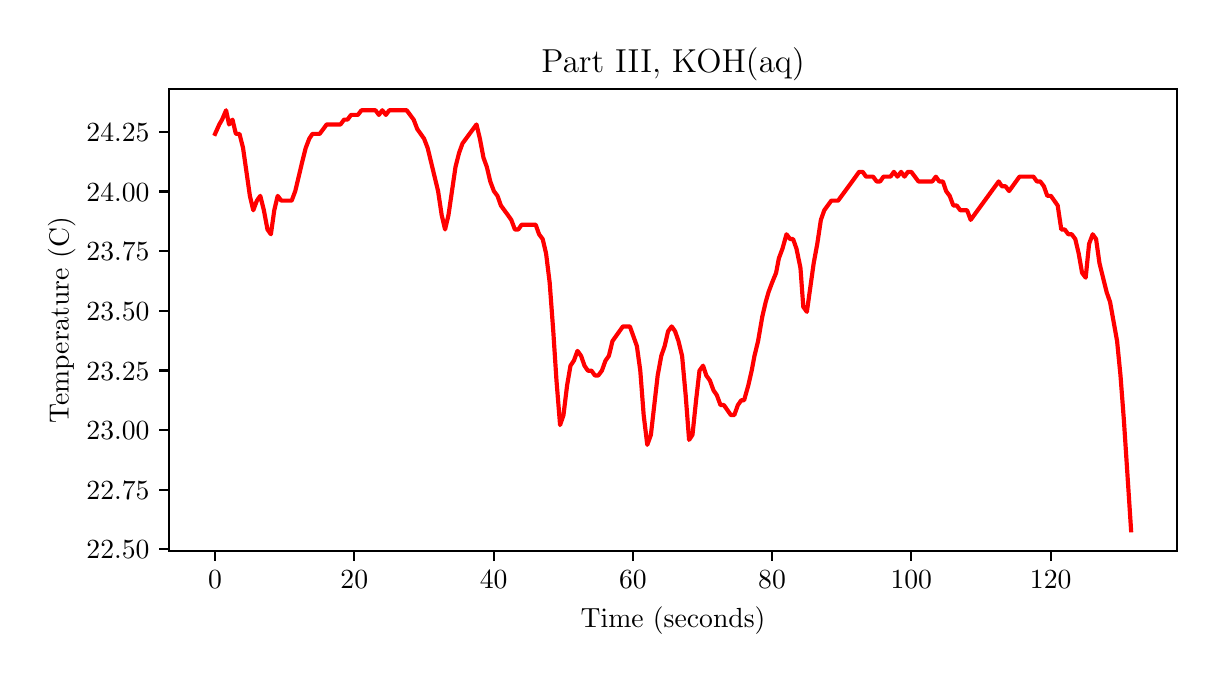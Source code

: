 \begingroup%
\makeatletter%
\begin{pgfpicture}%
\pgfpathrectangle{\pgfpointorigin}{\pgfqpoint{5.846in}{3.133in}}%
\pgfusepath{use as bounding box, clip}%
\begin{pgfscope}%
\pgfsetbuttcap%
\pgfsetmiterjoin%
\definecolor{currentfill}{rgb}{1.0,1.0,1.0}%
\pgfsetfillcolor{currentfill}%
\pgfsetlinewidth{0.0pt}%
\definecolor{currentstroke}{rgb}{1.0,1.0,1.0}%
\pgfsetstrokecolor{currentstroke}%
\pgfsetdash{}{0pt}%
\pgfpathmoveto{\pgfqpoint{0.0in}{0.0in}}%
\pgfpathlineto{\pgfqpoint{5.846in}{0.0in}}%
\pgfpathlineto{\pgfqpoint{5.846in}{3.133in}}%
\pgfpathlineto{\pgfqpoint{0.0in}{3.133in}}%
\pgfpathclose%
\pgfusepath{fill}%
\end{pgfscope}%
\begin{pgfscope}%
\pgfsetbuttcap%
\pgfsetmiterjoin%
\definecolor{currentfill}{rgb}{1.0,1.0,1.0}%
\pgfsetfillcolor{currentfill}%
\pgfsetlinewidth{0.0pt}%
\definecolor{currentstroke}{rgb}{0.0,0.0,0.0}%
\pgfsetstrokecolor{currentstroke}%
\pgfsetstrokeopacity{0.0}%
\pgfsetdash{}{0pt}%
\pgfpathmoveto{\pgfqpoint{0.708in}{0.515in}}%
\pgfpathlineto{\pgfqpoint{5.746in}{0.515in}}%
\pgfpathlineto{\pgfqpoint{5.746in}{2.825in}}%
\pgfpathlineto{\pgfqpoint{0.708in}{2.825in}}%
\pgfpathclose%
\pgfusepath{fill}%
\end{pgfscope}%
\begin{pgfscope}%
\pgfsetbuttcap%
\pgfsetroundjoin%
\definecolor{currentfill}{rgb}{0.0,0.0,0.0}%
\pgfsetfillcolor{currentfill}%
\pgfsetlinewidth{0.803pt}%
\definecolor{currentstroke}{rgb}{0.0,0.0,0.0}%
\pgfsetstrokecolor{currentstroke}%
\pgfsetdash{}{0pt}%
\pgfsys@defobject{currentmarker}{\pgfqpoint{0.0in}{-0.049in}}{\pgfqpoint{0.0in}{0.0in}}{%
\pgfpathmoveto{\pgfqpoint{0.0in}{0.0in}}%
\pgfpathlineto{\pgfqpoint{0.0in}{-0.049in}}%
\pgfusepath{stroke,fill}%
}%
\begin{pgfscope}%
\pgfsys@transformshift{0.937in}{0.515in}%
\pgfsys@useobject{currentmarker}{}%
\end{pgfscope}%
\end{pgfscope}%
\begin{pgfscope}%
\definecolor{textcolor}{rgb}{0.0,0.0,0.0}%
\pgfsetstrokecolor{textcolor}%
\pgfsetfillcolor{textcolor}%
\pgftext[x=0.937in,y=0.418in,,top]{\color{textcolor}\rmfamily\fontsize{10.0}{12.0}\selectfont \(\displaystyle 0\)}%
\end{pgfscope}%
\begin{pgfscope}%
\pgfsetbuttcap%
\pgfsetroundjoin%
\definecolor{currentfill}{rgb}{0.0,0.0,0.0}%
\pgfsetfillcolor{currentfill}%
\pgfsetlinewidth{0.803pt}%
\definecolor{currentstroke}{rgb}{0.0,0.0,0.0}%
\pgfsetstrokecolor{currentstroke}%
\pgfsetdash{}{0pt}%
\pgfsys@defobject{currentmarker}{\pgfqpoint{0.0in}{-0.049in}}{\pgfqpoint{0.0in}{0.0in}}{%
\pgfpathmoveto{\pgfqpoint{0.0in}{0.0in}}%
\pgfpathlineto{\pgfqpoint{0.0in}{-0.049in}}%
\pgfusepath{stroke,fill}%
}%
\begin{pgfscope}%
\pgfsys@transformshift{1.633in}{0.515in}%
\pgfsys@useobject{currentmarker}{}%
\end{pgfscope}%
\end{pgfscope}%
\begin{pgfscope}%
\definecolor{textcolor}{rgb}{0.0,0.0,0.0}%
\pgfsetstrokecolor{textcolor}%
\pgfsetfillcolor{textcolor}%
\pgftext[x=1.633in,y=0.418in,,top]{\color{textcolor}\rmfamily\fontsize{10.0}{12.0}\selectfont \(\displaystyle 20\)}%
\end{pgfscope}%
\begin{pgfscope}%
\pgfsetbuttcap%
\pgfsetroundjoin%
\definecolor{currentfill}{rgb}{0.0,0.0,0.0}%
\pgfsetfillcolor{currentfill}%
\pgfsetlinewidth{0.803pt}%
\definecolor{currentstroke}{rgb}{0.0,0.0,0.0}%
\pgfsetstrokecolor{currentstroke}%
\pgfsetdash{}{0pt}%
\pgfsys@defobject{currentmarker}{\pgfqpoint{0.0in}{-0.049in}}{\pgfqpoint{0.0in}{0.0in}}{%
\pgfpathmoveto{\pgfqpoint{0.0in}{0.0in}}%
\pgfpathlineto{\pgfqpoint{0.0in}{-0.049in}}%
\pgfusepath{stroke,fill}%
}%
\begin{pgfscope}%
\pgfsys@transformshift{2.33in}{0.515in}%
\pgfsys@useobject{currentmarker}{}%
\end{pgfscope}%
\end{pgfscope}%
\begin{pgfscope}%
\definecolor{textcolor}{rgb}{0.0,0.0,0.0}%
\pgfsetstrokecolor{textcolor}%
\pgfsetfillcolor{textcolor}%
\pgftext[x=2.33in,y=0.418in,,top]{\color{textcolor}\rmfamily\fontsize{10.0}{12.0}\selectfont \(\displaystyle 40\)}%
\end{pgfscope}%
\begin{pgfscope}%
\pgfsetbuttcap%
\pgfsetroundjoin%
\definecolor{currentfill}{rgb}{0.0,0.0,0.0}%
\pgfsetfillcolor{currentfill}%
\pgfsetlinewidth{0.803pt}%
\definecolor{currentstroke}{rgb}{0.0,0.0,0.0}%
\pgfsetstrokecolor{currentstroke}%
\pgfsetdash{}{0pt}%
\pgfsys@defobject{currentmarker}{\pgfqpoint{0.0in}{-0.049in}}{\pgfqpoint{0.0in}{0.0in}}{%
\pgfpathmoveto{\pgfqpoint{0.0in}{0.0in}}%
\pgfpathlineto{\pgfqpoint{0.0in}{-0.049in}}%
\pgfusepath{stroke,fill}%
}%
\begin{pgfscope}%
\pgfsys@transformshift{3.026in}{0.515in}%
\pgfsys@useobject{currentmarker}{}%
\end{pgfscope}%
\end{pgfscope}%
\begin{pgfscope}%
\definecolor{textcolor}{rgb}{0.0,0.0,0.0}%
\pgfsetstrokecolor{textcolor}%
\pgfsetfillcolor{textcolor}%
\pgftext[x=3.026in,y=0.418in,,top]{\color{textcolor}\rmfamily\fontsize{10.0}{12.0}\selectfont \(\displaystyle 60\)}%
\end{pgfscope}%
\begin{pgfscope}%
\pgfsetbuttcap%
\pgfsetroundjoin%
\definecolor{currentfill}{rgb}{0.0,0.0,0.0}%
\pgfsetfillcolor{currentfill}%
\pgfsetlinewidth{0.803pt}%
\definecolor{currentstroke}{rgb}{0.0,0.0,0.0}%
\pgfsetstrokecolor{currentstroke}%
\pgfsetdash{}{0pt}%
\pgfsys@defobject{currentmarker}{\pgfqpoint{0.0in}{-0.049in}}{\pgfqpoint{0.0in}{0.0in}}{%
\pgfpathmoveto{\pgfqpoint{0.0in}{0.0in}}%
\pgfpathlineto{\pgfqpoint{0.0in}{-0.049in}}%
\pgfusepath{stroke,fill}%
}%
\begin{pgfscope}%
\pgfsys@transformshift{3.722in}{0.515in}%
\pgfsys@useobject{currentmarker}{}%
\end{pgfscope}%
\end{pgfscope}%
\begin{pgfscope}%
\definecolor{textcolor}{rgb}{0.0,0.0,0.0}%
\pgfsetstrokecolor{textcolor}%
\pgfsetfillcolor{textcolor}%
\pgftext[x=3.722in,y=0.418in,,top]{\color{textcolor}\rmfamily\fontsize{10.0}{12.0}\selectfont \(\displaystyle 80\)}%
\end{pgfscope}%
\begin{pgfscope}%
\pgfsetbuttcap%
\pgfsetroundjoin%
\definecolor{currentfill}{rgb}{0.0,0.0,0.0}%
\pgfsetfillcolor{currentfill}%
\pgfsetlinewidth{0.803pt}%
\definecolor{currentstroke}{rgb}{0.0,0.0,0.0}%
\pgfsetstrokecolor{currentstroke}%
\pgfsetdash{}{0pt}%
\pgfsys@defobject{currentmarker}{\pgfqpoint{0.0in}{-0.049in}}{\pgfqpoint{0.0in}{0.0in}}{%
\pgfpathmoveto{\pgfqpoint{0.0in}{0.0in}}%
\pgfpathlineto{\pgfqpoint{0.0in}{-0.049in}}%
\pgfusepath{stroke,fill}%
}%
\begin{pgfscope}%
\pgfsys@transformshift{4.418in}{0.515in}%
\pgfsys@useobject{currentmarker}{}%
\end{pgfscope}%
\end{pgfscope}%
\begin{pgfscope}%
\definecolor{textcolor}{rgb}{0.0,0.0,0.0}%
\pgfsetstrokecolor{textcolor}%
\pgfsetfillcolor{textcolor}%
\pgftext[x=4.418in,y=0.418in,,top]{\color{textcolor}\rmfamily\fontsize{10.0}{12.0}\selectfont \(\displaystyle 100\)}%
\end{pgfscope}%
\begin{pgfscope}%
\pgfsetbuttcap%
\pgfsetroundjoin%
\definecolor{currentfill}{rgb}{0.0,0.0,0.0}%
\pgfsetfillcolor{currentfill}%
\pgfsetlinewidth{0.803pt}%
\definecolor{currentstroke}{rgb}{0.0,0.0,0.0}%
\pgfsetstrokecolor{currentstroke}%
\pgfsetdash{}{0pt}%
\pgfsys@defobject{currentmarker}{\pgfqpoint{0.0in}{-0.049in}}{\pgfqpoint{0.0in}{0.0in}}{%
\pgfpathmoveto{\pgfqpoint{0.0in}{0.0in}}%
\pgfpathlineto{\pgfqpoint{0.0in}{-0.049in}}%
\pgfusepath{stroke,fill}%
}%
\begin{pgfscope}%
\pgfsys@transformshift{5.115in}{0.515in}%
\pgfsys@useobject{currentmarker}{}%
\end{pgfscope}%
\end{pgfscope}%
\begin{pgfscope}%
\definecolor{textcolor}{rgb}{0.0,0.0,0.0}%
\pgfsetstrokecolor{textcolor}%
\pgfsetfillcolor{textcolor}%
\pgftext[x=5.115in,y=0.418in,,top]{\color{textcolor}\rmfamily\fontsize{10.0}{12.0}\selectfont \(\displaystyle 120\)}%
\end{pgfscope}%
\begin{pgfscope}%
\definecolor{textcolor}{rgb}{0.0,0.0,0.0}%
\pgfsetstrokecolor{textcolor}%
\pgfsetfillcolor{textcolor}%
\pgftext[x=3.227in,y=0.239in,,top]{\color{textcolor}\rmfamily\fontsize{10.0}{12.0}\selectfont Time (seconds)}%
\end{pgfscope}%
\begin{pgfscope}%
\pgfsetbuttcap%
\pgfsetroundjoin%
\definecolor{currentfill}{rgb}{0.0,0.0,0.0}%
\pgfsetfillcolor{currentfill}%
\pgfsetlinewidth{0.803pt}%
\definecolor{currentstroke}{rgb}{0.0,0.0,0.0}%
\pgfsetstrokecolor{currentstroke}%
\pgfsetdash{}{0pt}%
\pgfsys@defobject{currentmarker}{\pgfqpoint{-0.049in}{0.0in}}{\pgfqpoint{0.0in}{0.0in}}{%
\pgfpathmoveto{\pgfqpoint{0.0in}{0.0in}}%
\pgfpathlineto{\pgfqpoint{-0.049in}{0.0in}}%
\pgfusepath{stroke,fill}%
}%
\begin{pgfscope}%
\pgfsys@transformshift{0.708in}{0.525in}%
\pgfsys@useobject{currentmarker}{}%
\end{pgfscope}%
\end{pgfscope}%
\begin{pgfscope}%
\definecolor{textcolor}{rgb}{0.0,0.0,0.0}%
\pgfsetstrokecolor{textcolor}%
\pgfsetfillcolor{textcolor}%
\pgftext[x=0.294in,y=0.477in,left,base]{\color{textcolor}\rmfamily\fontsize{10.0}{12.0}\selectfont \(\displaystyle 22.50\)}%
\end{pgfscope}%
\begin{pgfscope}%
\pgfsetbuttcap%
\pgfsetroundjoin%
\definecolor{currentfill}{rgb}{0.0,0.0,0.0}%
\pgfsetfillcolor{currentfill}%
\pgfsetlinewidth{0.803pt}%
\definecolor{currentstroke}{rgb}{0.0,0.0,0.0}%
\pgfsetstrokecolor{currentstroke}%
\pgfsetdash{}{0pt}%
\pgfsys@defobject{currentmarker}{\pgfqpoint{-0.049in}{0.0in}}{\pgfqpoint{0.0in}{0.0in}}{%
\pgfpathmoveto{\pgfqpoint{0.0in}{0.0in}}%
\pgfpathlineto{\pgfqpoint{-0.049in}{0.0in}}%
\pgfusepath{stroke,fill}%
}%
\begin{pgfscope}%
\pgfsys@transformshift{0.708in}{0.823in}%
\pgfsys@useobject{currentmarker}{}%
\end{pgfscope}%
\end{pgfscope}%
\begin{pgfscope}%
\definecolor{textcolor}{rgb}{0.0,0.0,0.0}%
\pgfsetstrokecolor{textcolor}%
\pgfsetfillcolor{textcolor}%
\pgftext[x=0.294in,y=0.775in,left,base]{\color{textcolor}\rmfamily\fontsize{10.0}{12.0}\selectfont \(\displaystyle 22.75\)}%
\end{pgfscope}%
\begin{pgfscope}%
\pgfsetbuttcap%
\pgfsetroundjoin%
\definecolor{currentfill}{rgb}{0.0,0.0,0.0}%
\pgfsetfillcolor{currentfill}%
\pgfsetlinewidth{0.803pt}%
\definecolor{currentstroke}{rgb}{0.0,0.0,0.0}%
\pgfsetstrokecolor{currentstroke}%
\pgfsetdash{}{0pt}%
\pgfsys@defobject{currentmarker}{\pgfqpoint{-0.049in}{0.0in}}{\pgfqpoint{0.0in}{0.0in}}{%
\pgfpathmoveto{\pgfqpoint{0.0in}{0.0in}}%
\pgfpathlineto{\pgfqpoint{-0.049in}{0.0in}}%
\pgfusepath{stroke,fill}%
}%
\begin{pgfscope}%
\pgfsys@transformshift{0.708in}{1.121in}%
\pgfsys@useobject{currentmarker}{}%
\end{pgfscope}%
\end{pgfscope}%
\begin{pgfscope}%
\definecolor{textcolor}{rgb}{0.0,0.0,0.0}%
\pgfsetstrokecolor{textcolor}%
\pgfsetfillcolor{textcolor}%
\pgftext[x=0.294in,y=1.073in,left,base]{\color{textcolor}\rmfamily\fontsize{10.0}{12.0}\selectfont \(\displaystyle 23.00\)}%
\end{pgfscope}%
\begin{pgfscope}%
\pgfsetbuttcap%
\pgfsetroundjoin%
\definecolor{currentfill}{rgb}{0.0,0.0,0.0}%
\pgfsetfillcolor{currentfill}%
\pgfsetlinewidth{0.803pt}%
\definecolor{currentstroke}{rgb}{0.0,0.0,0.0}%
\pgfsetstrokecolor{currentstroke}%
\pgfsetdash{}{0pt}%
\pgfsys@defobject{currentmarker}{\pgfqpoint{-0.049in}{0.0in}}{\pgfqpoint{0.0in}{0.0in}}{%
\pgfpathmoveto{\pgfqpoint{0.0in}{0.0in}}%
\pgfpathlineto{\pgfqpoint{-0.049in}{0.0in}}%
\pgfusepath{stroke,fill}%
}%
\begin{pgfscope}%
\pgfsys@transformshift{0.708in}{1.419in}%
\pgfsys@useobject{currentmarker}{}%
\end{pgfscope}%
\end{pgfscope}%
\begin{pgfscope}%
\definecolor{textcolor}{rgb}{0.0,0.0,0.0}%
\pgfsetstrokecolor{textcolor}%
\pgfsetfillcolor{textcolor}%
\pgftext[x=0.294in,y=1.371in,left,base]{\color{textcolor}\rmfamily\fontsize{10.0}{12.0}\selectfont \(\displaystyle 23.25\)}%
\end{pgfscope}%
\begin{pgfscope}%
\pgfsetbuttcap%
\pgfsetroundjoin%
\definecolor{currentfill}{rgb}{0.0,0.0,0.0}%
\pgfsetfillcolor{currentfill}%
\pgfsetlinewidth{0.803pt}%
\definecolor{currentstroke}{rgb}{0.0,0.0,0.0}%
\pgfsetstrokecolor{currentstroke}%
\pgfsetdash{}{0pt}%
\pgfsys@defobject{currentmarker}{\pgfqpoint{-0.049in}{0.0in}}{\pgfqpoint{0.0in}{0.0in}}{%
\pgfpathmoveto{\pgfqpoint{0.0in}{0.0in}}%
\pgfpathlineto{\pgfqpoint{-0.049in}{0.0in}}%
\pgfusepath{stroke,fill}%
}%
\begin{pgfscope}%
\pgfsys@transformshift{0.708in}{1.717in}%
\pgfsys@useobject{currentmarker}{}%
\end{pgfscope}%
\end{pgfscope}%
\begin{pgfscope}%
\definecolor{textcolor}{rgb}{0.0,0.0,0.0}%
\pgfsetstrokecolor{textcolor}%
\pgfsetfillcolor{textcolor}%
\pgftext[x=0.294in,y=1.669in,left,base]{\color{textcolor}\rmfamily\fontsize{10.0}{12.0}\selectfont \(\displaystyle 23.50\)}%
\end{pgfscope}%
\begin{pgfscope}%
\pgfsetbuttcap%
\pgfsetroundjoin%
\definecolor{currentfill}{rgb}{0.0,0.0,0.0}%
\pgfsetfillcolor{currentfill}%
\pgfsetlinewidth{0.803pt}%
\definecolor{currentstroke}{rgb}{0.0,0.0,0.0}%
\pgfsetstrokecolor{currentstroke}%
\pgfsetdash{}{0pt}%
\pgfsys@defobject{currentmarker}{\pgfqpoint{-0.049in}{0.0in}}{\pgfqpoint{0.0in}{0.0in}}{%
\pgfpathmoveto{\pgfqpoint{0.0in}{0.0in}}%
\pgfpathlineto{\pgfqpoint{-0.049in}{0.0in}}%
\pgfusepath{stroke,fill}%
}%
\begin{pgfscope}%
\pgfsys@transformshift{0.708in}{2.016in}%
\pgfsys@useobject{currentmarker}{}%
\end{pgfscope}%
\end{pgfscope}%
\begin{pgfscope}%
\definecolor{textcolor}{rgb}{0.0,0.0,0.0}%
\pgfsetstrokecolor{textcolor}%
\pgfsetfillcolor{textcolor}%
\pgftext[x=0.294in,y=1.967in,left,base]{\color{textcolor}\rmfamily\fontsize{10.0}{12.0}\selectfont \(\displaystyle 23.75\)}%
\end{pgfscope}%
\begin{pgfscope}%
\pgfsetbuttcap%
\pgfsetroundjoin%
\definecolor{currentfill}{rgb}{0.0,0.0,0.0}%
\pgfsetfillcolor{currentfill}%
\pgfsetlinewidth{0.803pt}%
\definecolor{currentstroke}{rgb}{0.0,0.0,0.0}%
\pgfsetstrokecolor{currentstroke}%
\pgfsetdash{}{0pt}%
\pgfsys@defobject{currentmarker}{\pgfqpoint{-0.049in}{0.0in}}{\pgfqpoint{0.0in}{0.0in}}{%
\pgfpathmoveto{\pgfqpoint{0.0in}{0.0in}}%
\pgfpathlineto{\pgfqpoint{-0.049in}{0.0in}}%
\pgfusepath{stroke,fill}%
}%
\begin{pgfscope}%
\pgfsys@transformshift{0.708in}{2.314in}%
\pgfsys@useobject{currentmarker}{}%
\end{pgfscope}%
\end{pgfscope}%
\begin{pgfscope}%
\definecolor{textcolor}{rgb}{0.0,0.0,0.0}%
\pgfsetstrokecolor{textcolor}%
\pgfsetfillcolor{textcolor}%
\pgftext[x=0.294in,y=2.266in,left,base]{\color{textcolor}\rmfamily\fontsize{10.0}{12.0}\selectfont \(\displaystyle 24.00\)}%
\end{pgfscope}%
\begin{pgfscope}%
\pgfsetbuttcap%
\pgfsetroundjoin%
\definecolor{currentfill}{rgb}{0.0,0.0,0.0}%
\pgfsetfillcolor{currentfill}%
\pgfsetlinewidth{0.803pt}%
\definecolor{currentstroke}{rgb}{0.0,0.0,0.0}%
\pgfsetstrokecolor{currentstroke}%
\pgfsetdash{}{0pt}%
\pgfsys@defobject{currentmarker}{\pgfqpoint{-0.049in}{0.0in}}{\pgfqpoint{0.0in}{0.0in}}{%
\pgfpathmoveto{\pgfqpoint{0.0in}{0.0in}}%
\pgfpathlineto{\pgfqpoint{-0.049in}{0.0in}}%
\pgfusepath{stroke,fill}%
}%
\begin{pgfscope}%
\pgfsys@transformshift{0.708in}{2.612in}%
\pgfsys@useobject{currentmarker}{}%
\end{pgfscope}%
\end{pgfscope}%
\begin{pgfscope}%
\definecolor{textcolor}{rgb}{0.0,0.0,0.0}%
\pgfsetstrokecolor{textcolor}%
\pgfsetfillcolor{textcolor}%
\pgftext[x=0.294in,y=2.564in,left,base]{\color{textcolor}\rmfamily\fontsize{10.0}{12.0}\selectfont \(\displaystyle 24.25\)}%
\end{pgfscope}%
\begin{pgfscope}%
\definecolor{textcolor}{rgb}{0.0,0.0,0.0}%
\pgfsetstrokecolor{textcolor}%
\pgfsetfillcolor{textcolor}%
\pgftext[x=0.239in,y=1.67in,,bottom,rotate=90.0]{\color{textcolor}\rmfamily\fontsize{10.0}{12.0}\selectfont Temperature (C)}%
\end{pgfscope}%
\begin{pgfscope}%
\pgfpathrectangle{\pgfqpoint{0.708in}{0.515in}}{\pgfqpoint{5.037in}{2.31in}}%
\pgfusepath{clip}%
\pgfsetrectcap%
\pgfsetroundjoin%
\pgfsetlinewidth{1.506pt}%
\definecolor{currentstroke}{rgb}{1.0,0.0,0.0}%
\pgfsetstrokecolor{currentstroke}%
\pgfsetdash{}{0pt}%
\pgfpathmoveto{\pgfqpoint{0.937in}{2.602in}}%
\pgfpathlineto{\pgfqpoint{0.958in}{2.649in}}%
\pgfpathlineto{\pgfqpoint{0.972in}{2.673in}}%
\pgfpathlineto{\pgfqpoint{0.992in}{2.72in}}%
\pgfpathlineto{\pgfqpoint{1.007in}{2.649in}}%
\pgfpathlineto{\pgfqpoint{1.024in}{2.673in}}%
\pgfpathlineto{\pgfqpoint{1.041in}{2.602in}}%
\pgfpathlineto{\pgfqpoint{1.059in}{2.602in}}%
\pgfpathlineto{\pgfqpoint{1.077in}{2.531in}}%
\pgfpathlineto{\pgfqpoint{1.111in}{2.292in}}%
\pgfpathlineto{\pgfqpoint{1.128in}{2.22in}}%
\pgfpathlineto{\pgfqpoint{1.146in}{2.268in}}%
\pgfpathlineto{\pgfqpoint{1.163in}{2.292in}}%
\pgfpathlineto{\pgfqpoint{1.181in}{2.22in}}%
\pgfpathlineto{\pgfqpoint{1.199in}{2.124in}}%
\pgfpathlineto{\pgfqpoint{1.216in}{2.1in}}%
\pgfpathlineto{\pgfqpoint{1.233in}{2.22in}}%
\pgfpathlineto{\pgfqpoint{1.25in}{2.292in}}%
\pgfpathlineto{\pgfqpoint{1.268in}{2.268in}}%
\pgfpathlineto{\pgfqpoint{1.32in}{2.268in}}%
\pgfpathlineto{\pgfqpoint{1.338in}{2.316in}}%
\pgfpathlineto{\pgfqpoint{1.372in}{2.459in}}%
\pgfpathlineto{\pgfqpoint{1.39in}{2.531in}}%
\pgfpathlineto{\pgfqpoint{1.408in}{2.578in}}%
\pgfpathlineto{\pgfqpoint{1.424in}{2.602in}}%
\pgfpathlineto{\pgfqpoint{1.46in}{2.602in}}%
\pgfpathlineto{\pgfqpoint{1.495in}{2.649in}}%
\pgfpathlineto{\pgfqpoint{1.564in}{2.649in}}%
\pgfpathlineto{\pgfqpoint{1.582in}{2.673in}}%
\pgfpathlineto{\pgfqpoint{1.599in}{2.673in}}%
\pgfpathlineto{\pgfqpoint{1.617in}{2.697in}}%
\pgfpathlineto{\pgfqpoint{1.651in}{2.697in}}%
\pgfpathlineto{\pgfqpoint{1.669in}{2.72in}}%
\pgfpathlineto{\pgfqpoint{1.739in}{2.72in}}%
\pgfpathlineto{\pgfqpoint{1.756in}{2.697in}}%
\pgfpathlineto{\pgfqpoint{1.773in}{2.72in}}%
\pgfpathlineto{\pgfqpoint{1.791in}{2.697in}}%
\pgfpathlineto{\pgfqpoint{1.808in}{2.72in}}%
\pgfpathlineto{\pgfqpoint{1.895in}{2.72in}}%
\pgfpathlineto{\pgfqpoint{1.93in}{2.673in}}%
\pgfpathlineto{\pgfqpoint{1.948in}{2.626in}}%
\pgfpathlineto{\pgfqpoint{1.982in}{2.578in}}%
\pgfpathlineto{\pgfqpoint{2.0in}{2.531in}}%
\pgfpathlineto{\pgfqpoint{2.052in}{2.316in}}%
\pgfpathlineto{\pgfqpoint{2.07in}{2.196in}}%
\pgfpathlineto{\pgfqpoint{2.087in}{2.124in}}%
\pgfpathlineto{\pgfqpoint{2.104in}{2.196in}}%
\pgfpathlineto{\pgfqpoint{2.139in}{2.436in}}%
\pgfpathlineto{\pgfqpoint{2.157in}{2.507in}}%
\pgfpathlineto{\pgfqpoint{2.174in}{2.554in}}%
\pgfpathlineto{\pgfqpoint{2.244in}{2.649in}}%
\pgfpathlineto{\pgfqpoint{2.261in}{2.578in}}%
\pgfpathlineto{\pgfqpoint{2.279in}{2.483in}}%
\pgfpathlineto{\pgfqpoint{2.296in}{2.436in}}%
\pgfpathlineto{\pgfqpoint{2.313in}{2.364in}}%
\pgfpathlineto{\pgfqpoint{2.331in}{2.316in}}%
\pgfpathlineto{\pgfqpoint{2.349in}{2.292in}}%
\pgfpathlineto{\pgfqpoint{2.366in}{2.244in}}%
\pgfpathlineto{\pgfqpoint{2.401in}{2.196in}}%
\pgfpathlineto{\pgfqpoint{2.418in}{2.172in}}%
\pgfpathlineto{\pgfqpoint{2.436in}{2.124in}}%
\pgfpathlineto{\pgfqpoint{2.453in}{2.124in}}%
\pgfpathlineto{\pgfqpoint{2.47in}{2.148in}}%
\pgfpathlineto{\pgfqpoint{2.54in}{2.148in}}%
\pgfpathlineto{\pgfqpoint{2.557in}{2.1in}}%
\pgfpathlineto{\pgfqpoint{2.575in}{2.076in}}%
\pgfpathlineto{\pgfqpoint{2.592in}{2.004in}}%
\pgfpathlineto{\pgfqpoint{2.61in}{1.858in}}%
\pgfpathlineto{\pgfqpoint{2.628in}{1.615in}}%
\pgfpathlineto{\pgfqpoint{2.644in}{1.369in}}%
\pgfpathlineto{\pgfqpoint{2.662in}{1.146in}}%
\pgfpathlineto{\pgfqpoint{2.679in}{1.196in}}%
\pgfpathlineto{\pgfqpoint{2.697in}{1.344in}}%
\pgfpathlineto{\pgfqpoint{2.714in}{1.443in}}%
\pgfpathlineto{\pgfqpoint{2.731in}{1.468in}}%
\pgfpathlineto{\pgfqpoint{2.749in}{1.517in}}%
\pgfpathlineto{\pgfqpoint{2.767in}{1.492in}}%
\pgfpathlineto{\pgfqpoint{2.784in}{1.443in}}%
\pgfpathlineto{\pgfqpoint{2.801in}{1.418in}}%
\pgfpathlineto{\pgfqpoint{2.819in}{1.418in}}%
\pgfpathlineto{\pgfqpoint{2.836in}{1.394in}}%
\pgfpathlineto{\pgfqpoint{2.853in}{1.394in}}%
\pgfpathlineto{\pgfqpoint{2.871in}{1.418in}}%
\pgfpathlineto{\pgfqpoint{2.889in}{1.468in}}%
\pgfpathlineto{\pgfqpoint{2.906in}{1.492in}}%
\pgfpathlineto{\pgfqpoint{2.924in}{1.566in}}%
\pgfpathlineto{\pgfqpoint{2.976in}{1.639in}}%
\pgfpathlineto{\pgfqpoint{3.011in}{1.639in}}%
\pgfpathlineto{\pgfqpoint{3.046in}{1.541in}}%
\pgfpathlineto{\pgfqpoint{3.063in}{1.418in}}%
\pgfpathlineto{\pgfqpoint{3.08in}{1.196in}}%
\pgfpathlineto{\pgfqpoint{3.098in}{1.047in}}%
\pgfpathlineto{\pgfqpoint{3.116in}{1.097in}}%
\pgfpathlineto{\pgfqpoint{3.15in}{1.394in}}%
\pgfpathlineto{\pgfqpoint{3.168in}{1.492in}}%
\pgfpathlineto{\pgfqpoint{3.185in}{1.541in}}%
\pgfpathlineto{\pgfqpoint{3.202in}{1.615in}}%
\pgfpathlineto{\pgfqpoint{3.22in}{1.639in}}%
\pgfpathlineto{\pgfqpoint{3.237in}{1.615in}}%
\pgfpathlineto{\pgfqpoint{3.254in}{1.566in}}%
\pgfpathlineto{\pgfqpoint{3.272in}{1.492in}}%
\pgfpathlineto{\pgfqpoint{3.29in}{1.295in}}%
\pgfpathlineto{\pgfqpoint{3.307in}{1.072in}}%
\pgfpathlineto{\pgfqpoint{3.324in}{1.097in}}%
\pgfpathlineto{\pgfqpoint{3.342in}{1.27in}}%
\pgfpathlineto{\pgfqpoint{3.359in}{1.418in}}%
\pgfpathlineto{\pgfqpoint{3.377in}{1.443in}}%
\pgfpathlineto{\pgfqpoint{3.393in}{1.394in}}%
\pgfpathlineto{\pgfqpoint{3.411in}{1.369in}}%
\pgfpathlineto{\pgfqpoint{3.429in}{1.32in}}%
\pgfpathlineto{\pgfqpoint{3.446in}{1.295in}}%
\pgfpathlineto{\pgfqpoint{3.464in}{1.246in}}%
\pgfpathlineto{\pgfqpoint{3.481in}{1.246in}}%
\pgfpathlineto{\pgfqpoint{3.516in}{1.196in}}%
\pgfpathlineto{\pgfqpoint{3.533in}{1.196in}}%
\pgfpathlineto{\pgfqpoint{3.551in}{1.246in}}%
\pgfpathlineto{\pgfqpoint{3.568in}{1.27in}}%
\pgfpathlineto{\pgfqpoint{3.582in}{1.27in}}%
\pgfpathlineto{\pgfqpoint{3.603in}{1.344in}}%
\pgfpathlineto{\pgfqpoint{3.62in}{1.418in}}%
\pgfpathlineto{\pgfqpoint{3.634in}{1.492in}}%
\pgfpathlineto{\pgfqpoint{3.652in}{1.566in}}%
\pgfpathlineto{\pgfqpoint{3.673in}{1.688in}}%
\pgfpathlineto{\pgfqpoint{3.69in}{1.761in}}%
\pgfpathlineto{\pgfqpoint{3.704in}{1.81in}}%
\pgfpathlineto{\pgfqpoint{3.722in}{1.858in}}%
\pgfpathlineto{\pgfqpoint{3.742in}{1.907in}}%
\pgfpathlineto{\pgfqpoint{3.756in}{1.98in}}%
\pgfpathlineto{\pgfqpoint{3.774in}{2.028in}}%
\pgfpathlineto{\pgfqpoint{3.794in}{2.1in}}%
\pgfpathlineto{\pgfqpoint{3.812in}{2.076in}}%
\pgfpathlineto{\pgfqpoint{3.827in}{2.076in}}%
\pgfpathlineto{\pgfqpoint{3.844in}{2.028in}}%
\pgfpathlineto{\pgfqpoint{3.864in}{1.931in}}%
\pgfpathlineto{\pgfqpoint{3.878in}{1.737in}}%
\pgfpathlineto{\pgfqpoint{3.896in}{1.712in}}%
\pgfpathlineto{\pgfqpoint{3.93in}{1.955in}}%
\pgfpathlineto{\pgfqpoint{3.948in}{2.052in}}%
\pgfpathlineto{\pgfqpoint{3.966in}{2.172in}}%
\pgfpathlineto{\pgfqpoint{3.983in}{2.22in}}%
\pgfpathlineto{\pgfqpoint{4.018in}{2.268in}}%
\pgfpathlineto{\pgfqpoint{4.052in}{2.268in}}%
\pgfpathlineto{\pgfqpoint{4.105in}{2.34in}}%
\pgfpathlineto{\pgfqpoint{4.14in}{2.388in}}%
\pgfpathlineto{\pgfqpoint{4.157in}{2.412in}}%
\pgfpathlineto{\pgfqpoint{4.175in}{2.412in}}%
\pgfpathlineto{\pgfqpoint{4.192in}{2.388in}}%
\pgfpathlineto{\pgfqpoint{4.227in}{2.388in}}%
\pgfpathlineto{\pgfqpoint{4.245in}{2.364in}}%
\pgfpathlineto{\pgfqpoint{4.262in}{2.364in}}%
\pgfpathlineto{\pgfqpoint{4.279in}{2.388in}}%
\pgfpathlineto{\pgfqpoint{4.314in}{2.388in}}%
\pgfpathlineto{\pgfqpoint{4.331in}{2.412in}}%
\pgfpathlineto{\pgfqpoint{4.349in}{2.388in}}%
\pgfpathlineto{\pgfqpoint{4.367in}{2.412in}}%
\pgfpathlineto{\pgfqpoint{4.384in}{2.388in}}%
\pgfpathlineto{\pgfqpoint{4.401in}{2.412in}}%
\pgfpathlineto{\pgfqpoint{4.418in}{2.412in}}%
\pgfpathlineto{\pgfqpoint{4.454in}{2.364in}}%
\pgfpathlineto{\pgfqpoint{4.523in}{2.364in}}%
\pgfpathlineto{\pgfqpoint{4.541in}{2.388in}}%
\pgfpathlineto{\pgfqpoint{4.558in}{2.364in}}%
\pgfpathlineto{\pgfqpoint{4.576in}{2.364in}}%
\pgfpathlineto{\pgfqpoint{4.592in}{2.316in}}%
\pgfpathlineto{\pgfqpoint{4.61in}{2.292in}}%
\pgfpathlineto{\pgfqpoint{4.628in}{2.244in}}%
\pgfpathlineto{\pgfqpoint{4.645in}{2.244in}}%
\pgfpathlineto{\pgfqpoint{4.663in}{2.22in}}%
\pgfpathlineto{\pgfqpoint{4.697in}{2.22in}}%
\pgfpathlineto{\pgfqpoint{4.715in}{2.172in}}%
\pgfpathlineto{\pgfqpoint{4.855in}{2.364in}}%
\pgfpathlineto{\pgfqpoint{4.871in}{2.34in}}%
\pgfpathlineto{\pgfqpoint{4.889in}{2.34in}}%
\pgfpathlineto{\pgfqpoint{4.907in}{2.316in}}%
\pgfpathlineto{\pgfqpoint{4.959in}{2.388in}}%
\pgfpathlineto{\pgfqpoint{5.029in}{2.388in}}%
\pgfpathlineto{\pgfqpoint{5.046in}{2.364in}}%
\pgfpathlineto{\pgfqpoint{5.063in}{2.364in}}%
\pgfpathlineto{\pgfqpoint{5.081in}{2.34in}}%
\pgfpathlineto{\pgfqpoint{5.098in}{2.292in}}%
\pgfpathlineto{\pgfqpoint{5.116in}{2.292in}}%
\pgfpathlineto{\pgfqpoint{5.15in}{2.244in}}%
\pgfpathlineto{\pgfqpoint{5.168in}{2.124in}}%
\pgfpathlineto{\pgfqpoint{5.185in}{2.124in}}%
\pgfpathlineto{\pgfqpoint{5.203in}{2.1in}}%
\pgfpathlineto{\pgfqpoint{5.22in}{2.1in}}%
\pgfpathlineto{\pgfqpoint{5.238in}{2.076in}}%
\pgfpathlineto{\pgfqpoint{5.255in}{2.004in}}%
\pgfpathlineto{\pgfqpoint{5.272in}{1.907in}}%
\pgfpathlineto{\pgfqpoint{5.29in}{1.883in}}%
\pgfpathlineto{\pgfqpoint{5.307in}{2.052in}}%
\pgfpathlineto{\pgfqpoint{5.325in}{2.1in}}%
\pgfpathlineto{\pgfqpoint{5.342in}{2.076in}}%
\pgfpathlineto{\pgfqpoint{5.359in}{1.955in}}%
\pgfpathlineto{\pgfqpoint{5.395in}{1.81in}}%
\pgfpathlineto{\pgfqpoint{5.412in}{1.761in}}%
\pgfpathlineto{\pgfqpoint{5.447in}{1.566in}}%
\pgfpathlineto{\pgfqpoint{5.464in}{1.394in}}%
\pgfpathlineto{\pgfqpoint{5.481in}{1.171in}}%
\pgfpathlineto{\pgfqpoint{5.517in}{0.62in}}%
\pgfpathlineto{\pgfqpoint{5.517in}{0.62in}}%
\pgfusepath{stroke}%
\end{pgfscope}%
\begin{pgfscope}%
\pgfsetrectcap%
\pgfsetmiterjoin%
\pgfsetlinewidth{0.803pt}%
\definecolor{currentstroke}{rgb}{0.0,0.0,0.0}%
\pgfsetstrokecolor{currentstroke}%
\pgfsetdash{}{0pt}%
\pgfpathmoveto{\pgfqpoint{0.708in}{0.515in}}%
\pgfpathlineto{\pgfqpoint{0.708in}{2.825in}}%
\pgfusepath{stroke}%
\end{pgfscope}%
\begin{pgfscope}%
\pgfsetrectcap%
\pgfsetmiterjoin%
\pgfsetlinewidth{0.803pt}%
\definecolor{currentstroke}{rgb}{0.0,0.0,0.0}%
\pgfsetstrokecolor{currentstroke}%
\pgfsetdash{}{0pt}%
\pgfpathmoveto{\pgfqpoint{5.746in}{0.515in}}%
\pgfpathlineto{\pgfqpoint{5.746in}{2.825in}}%
\pgfusepath{stroke}%
\end{pgfscope}%
\begin{pgfscope}%
\pgfsetrectcap%
\pgfsetmiterjoin%
\pgfsetlinewidth{0.803pt}%
\definecolor{currentstroke}{rgb}{0.0,0.0,0.0}%
\pgfsetstrokecolor{currentstroke}%
\pgfsetdash{}{0pt}%
\pgfpathmoveto{\pgfqpoint{0.708in}{0.515in}}%
\pgfpathlineto{\pgfqpoint{5.746in}{0.515in}}%
\pgfusepath{stroke}%
\end{pgfscope}%
\begin{pgfscope}%
\pgfsetrectcap%
\pgfsetmiterjoin%
\pgfsetlinewidth{0.803pt}%
\definecolor{currentstroke}{rgb}{0.0,0.0,0.0}%
\pgfsetstrokecolor{currentstroke}%
\pgfsetdash{}{0pt}%
\pgfpathmoveto{\pgfqpoint{0.708in}{2.825in}}%
\pgfpathlineto{\pgfqpoint{5.746in}{2.825in}}%
\pgfusepath{stroke}%
\end{pgfscope}%
\begin{pgfscope}%
\definecolor{textcolor}{rgb}{0.0,0.0,0.0}%
\pgfsetstrokecolor{textcolor}%
\pgfsetfillcolor{textcolor}%
\pgftext[x=3.227in,y=2.908in,,base]{\color{textcolor}\rmfamily\fontsize{12.0}{14.4}\selectfont Part III, KOH(aq)}%
\end{pgfscope}%
\end{pgfpicture}%
\makeatother%
\endgroup%
